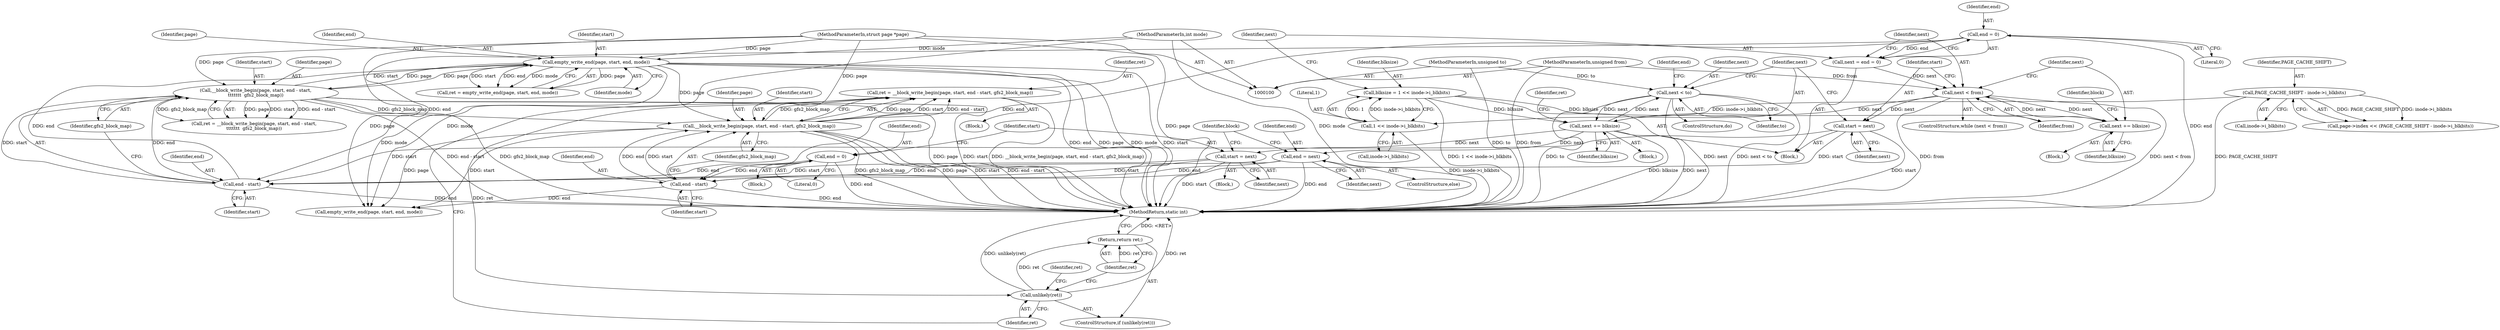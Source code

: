 digraph "1_linux_64dd153c83743af81f20924c6343652d731eeecb_4@integer" {
"1000225" [label="(Call,ret = __block_write_begin(page, start, end - start, gfs2_block_map))"];
"1000227" [label="(Call,__block_write_begin(page, start, end - start, gfs2_block_map))"];
"1000197" [label="(Call,empty_write_end(page, start, end, mode))"];
"1000183" [label="(Call,__block_write_begin(page, start, end - start,\n\t\t\t\t\t\t\t  gfs2_block_map))"];
"1000101" [label="(MethodParameterIn,struct page *page)"];
"1000186" [label="(Call,end - start)"];
"1000140" [label="(Call,end = 0)"];
"1000207" [label="(Call,end = 0)"];
"1000214" [label="(Call,end = next)"];
"1000158" [label="(Call,next += blksize)"];
"1000131" [label="(Call,blksize = 1 << inode->i_blkbits)"];
"1000133" [label="(Call,1 << inode->i_blkbits)"];
"1000125" [label="(Call,PAGE_CACHE_SHIFT - inode->i_blkbits)"];
"1000219" [label="(Call,next < to)"];
"1000103" [label="(MethodParameterIn,unsigned to)"];
"1000144" [label="(Call,next < from)"];
"1000138" [label="(Call,next = end = 0)"];
"1000148" [label="(Call,next += blksize)"];
"1000102" [label="(MethodParameterIn,unsigned from)"];
"1000153" [label="(Call,start = next)"];
"1000210" [label="(Call,start = next)"];
"1000104" [label="(MethodParameterIn,int mode)"];
"1000230" [label="(Call,end - start)"];
"1000235" [label="(Call,unlikely(ret))"];
"1000237" [label="(Return,return ret;)"];
"1000224" [label="(Block,)"];
"1000227" [label="(Call,__block_write_begin(page, start, end - start, gfs2_block_map))"];
"1000133" [label="(Call,1 << inode->i_blkbits)"];
"1000177" [label="(Block,)"];
"1000241" [label="(Call,empty_write_end(page, start, end, mode))"];
"1000226" [label="(Identifier,ret)"];
"1000134" [label="(Literal,1)"];
"1000187" [label="(Identifier,end)"];
"1000183" [label="(Call,__block_write_begin(page, start, end - start,\n\t\t\t\t\t\t\t  gfs2_block_map))"];
"1000127" [label="(Call,inode->i_blkbits)"];
"1000201" [label="(Identifier,mode)"];
"1000213" [label="(ControlStructure,else)"];
"1000233" [label="(Identifier,gfs2_block_map)"];
"1000135" [label="(Call,inode->i_blkbits)"];
"1000139" [label="(Identifier,next)"];
"1000180" [label="(Block,)"];
"1000132" [label="(Identifier,blksize)"];
"1000225" [label="(Call,ret = __block_write_begin(page, start, end - start, gfs2_block_map))"];
"1000188" [label="(Identifier,start)"];
"1000181" [label="(Call,ret = __block_write_begin(page, start, end - start,\n\t\t\t\t\t\t\t  gfs2_block_map))"];
"1000131" [label="(Call,blksize = 1 << inode->i_blkbits)"];
"1000185" [label="(Identifier,start)"];
"1000199" [label="(Identifier,start)"];
"1000209" [label="(Literal,0)"];
"1000152" [label="(Identifier,block)"];
"1000253" [label="(MethodReturn,static int)"];
"1000212" [label="(Identifier,next)"];
"1000230" [label="(Call,end - start)"];
"1000159" [label="(Identifier,next)"];
"1000198" [label="(Identifier,page)"];
"1000140" [label="(Call,end = 0)"];
"1000105" [label="(Block,)"];
"1000162" [label="(Identifier,ret)"];
"1000138" [label="(Call,next = end = 0)"];
"1000157" [label="(Block,)"];
"1000144" [label="(Call,next < from)"];
"1000229" [label="(Identifier,start)"];
"1000189" [label="(Identifier,gfs2_block_map)"];
"1000235" [label="(Call,unlikely(ret))"];
"1000148" [label="(Call,next += blksize)"];
"1000228" [label="(Identifier,page)"];
"1000102" [label="(MethodParameterIn,unsigned from)"];
"1000153" [label="(Call,start = next)"];
"1000232" [label="(Identifier,start)"];
"1000154" [label="(Identifier,start)"];
"1000216" [label="(Identifier,next)"];
"1000104" [label="(MethodParameterIn,int mode)"];
"1000143" [label="(ControlStructure,while (next < from))"];
"1000141" [label="(Identifier,end)"];
"1000200" [label="(Identifier,end)"];
"1000186" [label="(Call,end - start)"];
"1000184" [label="(Identifier,page)"];
"1000195" [label="(Call,ret = empty_write_end(page, start, end, mode))"];
"1000155" [label="(Identifier,next)"];
"1000142" [label="(Literal,0)"];
"1000211" [label="(Identifier,start)"];
"1000240" [label="(Identifier,ret)"];
"1000234" [label="(ControlStructure,if (unlikely(ret)))"];
"1000197" [label="(Call,empty_write_end(page, start, end, mode))"];
"1000126" [label="(Identifier,PAGE_CACHE_SHIFT)"];
"1000146" [label="(Identifier,from)"];
"1000121" [label="(Call,page->index << (PAGE_CACHE_SHIFT - inode->i_blkbits))"];
"1000101" [label="(MethodParameterIn,struct page *page)"];
"1000158" [label="(Call,next += blksize)"];
"1000149" [label="(Identifier,next)"];
"1000238" [label="(Identifier,ret)"];
"1000223" [label="(Identifier,end)"];
"1000147" [label="(Block,)"];
"1000207" [label="(Call,end = 0)"];
"1000156" [label="(ControlStructure,do)"];
"1000220" [label="(Identifier,next)"];
"1000150" [label="(Identifier,blksize)"];
"1000218" [label="(Identifier,block)"];
"1000210" [label="(Call,start = next)"];
"1000125" [label="(Call,PAGE_CACHE_SHIFT - inode->i_blkbits)"];
"1000219" [label="(Call,next < to)"];
"1000145" [label="(Identifier,next)"];
"1000214" [label="(Call,end = next)"];
"1000236" [label="(Identifier,ret)"];
"1000103" [label="(MethodParameterIn,unsigned to)"];
"1000221" [label="(Identifier,to)"];
"1000231" [label="(Identifier,end)"];
"1000215" [label="(Identifier,end)"];
"1000237" [label="(Return,return ret;)"];
"1000208" [label="(Identifier,end)"];
"1000160" [label="(Identifier,blksize)"];
"1000225" -> "1000224"  [label="AST: "];
"1000225" -> "1000227"  [label="CFG: "];
"1000226" -> "1000225"  [label="AST: "];
"1000227" -> "1000225"  [label="AST: "];
"1000236" -> "1000225"  [label="CFG: "];
"1000225" -> "1000253"  [label="DDG: __block_write_begin(page, start, end - start, gfs2_block_map)"];
"1000227" -> "1000225"  [label="DDG: page"];
"1000227" -> "1000225"  [label="DDG: start"];
"1000227" -> "1000225"  [label="DDG: end - start"];
"1000227" -> "1000225"  [label="DDG: gfs2_block_map"];
"1000225" -> "1000235"  [label="DDG: ret"];
"1000227" -> "1000233"  [label="CFG: "];
"1000228" -> "1000227"  [label="AST: "];
"1000229" -> "1000227"  [label="AST: "];
"1000230" -> "1000227"  [label="AST: "];
"1000233" -> "1000227"  [label="AST: "];
"1000227" -> "1000253"  [label="DDG: gfs2_block_map"];
"1000227" -> "1000253"  [label="DDG: page"];
"1000227" -> "1000253"  [label="DDG: start"];
"1000227" -> "1000253"  [label="DDG: end - start"];
"1000197" -> "1000227"  [label="DDG: page"];
"1000101" -> "1000227"  [label="DDG: page"];
"1000230" -> "1000227"  [label="DDG: start"];
"1000230" -> "1000227"  [label="DDG: end"];
"1000183" -> "1000227"  [label="DDG: gfs2_block_map"];
"1000227" -> "1000241"  [label="DDG: page"];
"1000227" -> "1000241"  [label="DDG: start"];
"1000197" -> "1000195"  [label="AST: "];
"1000197" -> "1000201"  [label="CFG: "];
"1000198" -> "1000197"  [label="AST: "];
"1000199" -> "1000197"  [label="AST: "];
"1000200" -> "1000197"  [label="AST: "];
"1000201" -> "1000197"  [label="AST: "];
"1000195" -> "1000197"  [label="CFG: "];
"1000197" -> "1000253"  [label="DDG: end"];
"1000197" -> "1000253"  [label="DDG: mode"];
"1000197" -> "1000253"  [label="DDG: start"];
"1000197" -> "1000253"  [label="DDG: page"];
"1000197" -> "1000183"  [label="DDG: page"];
"1000197" -> "1000195"  [label="DDG: page"];
"1000197" -> "1000195"  [label="DDG: start"];
"1000197" -> "1000195"  [label="DDG: end"];
"1000197" -> "1000195"  [label="DDG: mode"];
"1000183" -> "1000197"  [label="DDG: page"];
"1000183" -> "1000197"  [label="DDG: start"];
"1000101" -> "1000197"  [label="DDG: page"];
"1000186" -> "1000197"  [label="DDG: end"];
"1000104" -> "1000197"  [label="DDG: mode"];
"1000197" -> "1000241"  [label="DDG: mode"];
"1000183" -> "1000181"  [label="AST: "];
"1000183" -> "1000189"  [label="CFG: "];
"1000184" -> "1000183"  [label="AST: "];
"1000185" -> "1000183"  [label="AST: "];
"1000186" -> "1000183"  [label="AST: "];
"1000189" -> "1000183"  [label="AST: "];
"1000181" -> "1000183"  [label="CFG: "];
"1000183" -> "1000253"  [label="DDG: start"];
"1000183" -> "1000253"  [label="DDG: end - start"];
"1000183" -> "1000253"  [label="DDG: gfs2_block_map"];
"1000183" -> "1000253"  [label="DDG: page"];
"1000183" -> "1000181"  [label="DDG: page"];
"1000183" -> "1000181"  [label="DDG: start"];
"1000183" -> "1000181"  [label="DDG: end - start"];
"1000183" -> "1000181"  [label="DDG: gfs2_block_map"];
"1000101" -> "1000183"  [label="DDG: page"];
"1000186" -> "1000183"  [label="DDG: start"];
"1000186" -> "1000183"  [label="DDG: end"];
"1000101" -> "1000100"  [label="AST: "];
"1000101" -> "1000253"  [label="DDG: page"];
"1000101" -> "1000241"  [label="DDG: page"];
"1000186" -> "1000188"  [label="CFG: "];
"1000187" -> "1000186"  [label="AST: "];
"1000188" -> "1000186"  [label="AST: "];
"1000189" -> "1000186"  [label="CFG: "];
"1000186" -> "1000253"  [label="DDG: end"];
"1000140" -> "1000186"  [label="DDG: end"];
"1000207" -> "1000186"  [label="DDG: end"];
"1000214" -> "1000186"  [label="DDG: end"];
"1000153" -> "1000186"  [label="DDG: start"];
"1000210" -> "1000186"  [label="DDG: start"];
"1000140" -> "1000138"  [label="AST: "];
"1000140" -> "1000142"  [label="CFG: "];
"1000141" -> "1000140"  [label="AST: "];
"1000142" -> "1000140"  [label="AST: "];
"1000138" -> "1000140"  [label="CFG: "];
"1000140" -> "1000253"  [label="DDG: end"];
"1000140" -> "1000138"  [label="DDG: end"];
"1000140" -> "1000230"  [label="DDG: end"];
"1000207" -> "1000180"  [label="AST: "];
"1000207" -> "1000209"  [label="CFG: "];
"1000208" -> "1000207"  [label="AST: "];
"1000209" -> "1000207"  [label="AST: "];
"1000211" -> "1000207"  [label="CFG: "];
"1000207" -> "1000253"  [label="DDG: end"];
"1000207" -> "1000230"  [label="DDG: end"];
"1000214" -> "1000213"  [label="AST: "];
"1000214" -> "1000216"  [label="CFG: "];
"1000215" -> "1000214"  [label="AST: "];
"1000216" -> "1000214"  [label="AST: "];
"1000218" -> "1000214"  [label="CFG: "];
"1000214" -> "1000253"  [label="DDG: end"];
"1000158" -> "1000214"  [label="DDG: next"];
"1000214" -> "1000230"  [label="DDG: end"];
"1000158" -> "1000157"  [label="AST: "];
"1000158" -> "1000160"  [label="CFG: "];
"1000159" -> "1000158"  [label="AST: "];
"1000160" -> "1000158"  [label="AST: "];
"1000162" -> "1000158"  [label="CFG: "];
"1000158" -> "1000253"  [label="DDG: next"];
"1000158" -> "1000253"  [label="DDG: blksize"];
"1000131" -> "1000158"  [label="DDG: blksize"];
"1000219" -> "1000158"  [label="DDG: next"];
"1000144" -> "1000158"  [label="DDG: next"];
"1000158" -> "1000210"  [label="DDG: next"];
"1000158" -> "1000219"  [label="DDG: next"];
"1000131" -> "1000105"  [label="AST: "];
"1000131" -> "1000133"  [label="CFG: "];
"1000132" -> "1000131"  [label="AST: "];
"1000133" -> "1000131"  [label="AST: "];
"1000139" -> "1000131"  [label="CFG: "];
"1000131" -> "1000253"  [label="DDG: 1 << inode->i_blkbits"];
"1000133" -> "1000131"  [label="DDG: 1"];
"1000133" -> "1000131"  [label="DDG: inode->i_blkbits"];
"1000131" -> "1000148"  [label="DDG: blksize"];
"1000133" -> "1000135"  [label="CFG: "];
"1000134" -> "1000133"  [label="AST: "];
"1000135" -> "1000133"  [label="AST: "];
"1000133" -> "1000253"  [label="DDG: inode->i_blkbits"];
"1000125" -> "1000133"  [label="DDG: inode->i_blkbits"];
"1000125" -> "1000121"  [label="AST: "];
"1000125" -> "1000127"  [label="CFG: "];
"1000126" -> "1000125"  [label="AST: "];
"1000127" -> "1000125"  [label="AST: "];
"1000121" -> "1000125"  [label="CFG: "];
"1000125" -> "1000253"  [label="DDG: PAGE_CACHE_SHIFT"];
"1000125" -> "1000121"  [label="DDG: PAGE_CACHE_SHIFT"];
"1000125" -> "1000121"  [label="DDG: inode->i_blkbits"];
"1000219" -> "1000156"  [label="AST: "];
"1000219" -> "1000221"  [label="CFG: "];
"1000220" -> "1000219"  [label="AST: "];
"1000221" -> "1000219"  [label="AST: "];
"1000159" -> "1000219"  [label="CFG: "];
"1000223" -> "1000219"  [label="CFG: "];
"1000219" -> "1000253"  [label="DDG: next < to"];
"1000219" -> "1000253"  [label="DDG: to"];
"1000219" -> "1000253"  [label="DDG: next"];
"1000103" -> "1000219"  [label="DDG: to"];
"1000103" -> "1000100"  [label="AST: "];
"1000103" -> "1000253"  [label="DDG: to"];
"1000144" -> "1000143"  [label="AST: "];
"1000144" -> "1000146"  [label="CFG: "];
"1000145" -> "1000144"  [label="AST: "];
"1000146" -> "1000144"  [label="AST: "];
"1000149" -> "1000144"  [label="CFG: "];
"1000154" -> "1000144"  [label="CFG: "];
"1000144" -> "1000253"  [label="DDG: next < from"];
"1000144" -> "1000253"  [label="DDG: from"];
"1000138" -> "1000144"  [label="DDG: next"];
"1000148" -> "1000144"  [label="DDG: next"];
"1000102" -> "1000144"  [label="DDG: from"];
"1000144" -> "1000148"  [label="DDG: next"];
"1000144" -> "1000153"  [label="DDG: next"];
"1000138" -> "1000105"  [label="AST: "];
"1000139" -> "1000138"  [label="AST: "];
"1000145" -> "1000138"  [label="CFG: "];
"1000148" -> "1000147"  [label="AST: "];
"1000148" -> "1000150"  [label="CFG: "];
"1000149" -> "1000148"  [label="AST: "];
"1000150" -> "1000148"  [label="AST: "];
"1000152" -> "1000148"  [label="CFG: "];
"1000102" -> "1000100"  [label="AST: "];
"1000102" -> "1000253"  [label="DDG: from"];
"1000153" -> "1000105"  [label="AST: "];
"1000153" -> "1000155"  [label="CFG: "];
"1000154" -> "1000153"  [label="AST: "];
"1000155" -> "1000153"  [label="AST: "];
"1000159" -> "1000153"  [label="CFG: "];
"1000153" -> "1000253"  [label="DDG: start"];
"1000153" -> "1000230"  [label="DDG: start"];
"1000210" -> "1000177"  [label="AST: "];
"1000210" -> "1000212"  [label="CFG: "];
"1000211" -> "1000210"  [label="AST: "];
"1000212" -> "1000210"  [label="AST: "];
"1000218" -> "1000210"  [label="CFG: "];
"1000210" -> "1000253"  [label="DDG: start"];
"1000210" -> "1000230"  [label="DDG: start"];
"1000104" -> "1000100"  [label="AST: "];
"1000104" -> "1000253"  [label="DDG: mode"];
"1000104" -> "1000241"  [label="DDG: mode"];
"1000230" -> "1000232"  [label="CFG: "];
"1000231" -> "1000230"  [label="AST: "];
"1000232" -> "1000230"  [label="AST: "];
"1000233" -> "1000230"  [label="CFG: "];
"1000230" -> "1000253"  [label="DDG: end"];
"1000230" -> "1000241"  [label="DDG: end"];
"1000235" -> "1000234"  [label="AST: "];
"1000235" -> "1000236"  [label="CFG: "];
"1000236" -> "1000235"  [label="AST: "];
"1000238" -> "1000235"  [label="CFG: "];
"1000240" -> "1000235"  [label="CFG: "];
"1000235" -> "1000253"  [label="DDG: ret"];
"1000235" -> "1000253"  [label="DDG: unlikely(ret)"];
"1000235" -> "1000237"  [label="DDG: ret"];
"1000237" -> "1000234"  [label="AST: "];
"1000237" -> "1000238"  [label="CFG: "];
"1000238" -> "1000237"  [label="AST: "];
"1000253" -> "1000237"  [label="CFG: "];
"1000237" -> "1000253"  [label="DDG: <RET>"];
"1000238" -> "1000237"  [label="DDG: ret"];
}
